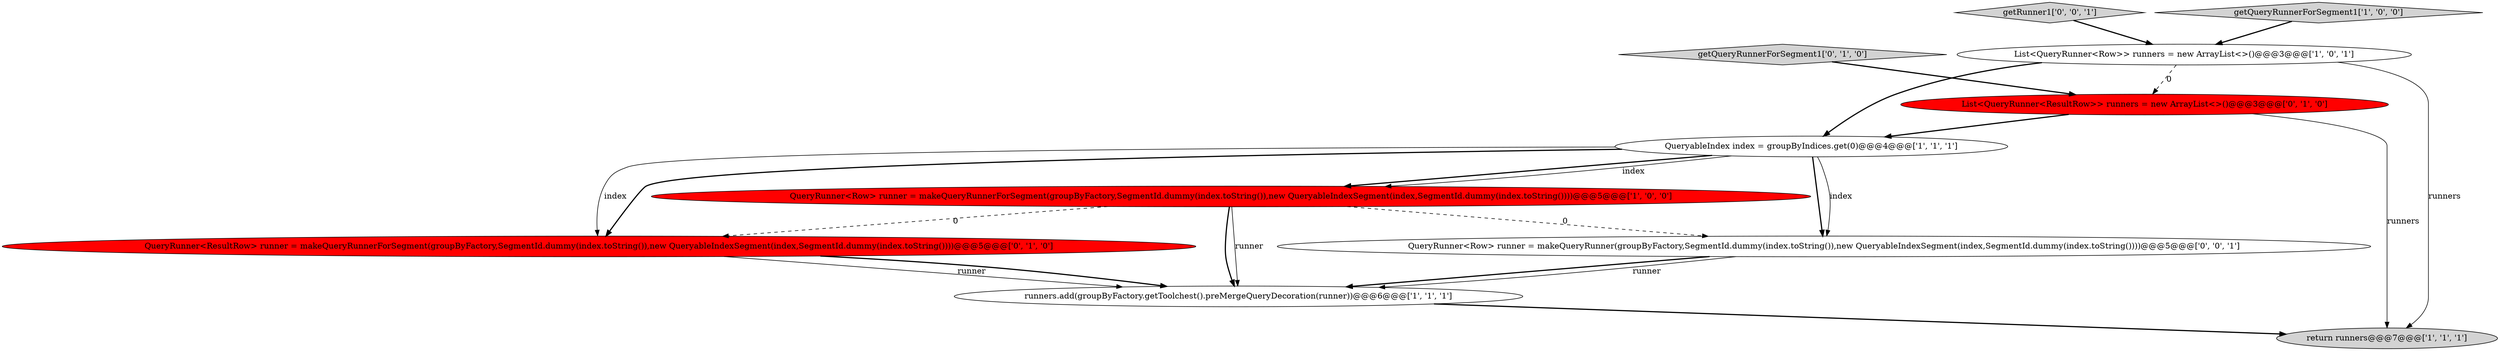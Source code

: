 digraph {
6 [style = filled, label = "QueryRunner<ResultRow> runner = makeQueryRunnerForSegment(groupByFactory,SegmentId.dummy(index.toString()),new QueryableIndexSegment(index,SegmentId.dummy(index.toString())))@@@5@@@['0', '1', '0']", fillcolor = red, shape = ellipse image = "AAA1AAABBB2BBB"];
8 [style = filled, label = "List<QueryRunner<ResultRow>> runners = new ArrayList<>()@@@3@@@['0', '1', '0']", fillcolor = red, shape = ellipse image = "AAA1AAABBB2BBB"];
4 [style = filled, label = "List<QueryRunner<Row>> runners = new ArrayList<>()@@@3@@@['1', '0', '1']", fillcolor = white, shape = ellipse image = "AAA0AAABBB1BBB"];
5 [style = filled, label = "QueryRunner<Row> runner = makeQueryRunnerForSegment(groupByFactory,SegmentId.dummy(index.toString()),new QueryableIndexSegment(index,SegmentId.dummy(index.toString())))@@@5@@@['1', '0', '0']", fillcolor = red, shape = ellipse image = "AAA1AAABBB1BBB"];
7 [style = filled, label = "getQueryRunnerForSegment1['0', '1', '0']", fillcolor = lightgray, shape = diamond image = "AAA0AAABBB2BBB"];
10 [style = filled, label = "getRunner1['0', '0', '1']", fillcolor = lightgray, shape = diamond image = "AAA0AAABBB3BBB"];
0 [style = filled, label = "getQueryRunnerForSegment1['1', '0', '0']", fillcolor = lightgray, shape = diamond image = "AAA0AAABBB1BBB"];
3 [style = filled, label = "return runners@@@7@@@['1', '1', '1']", fillcolor = lightgray, shape = ellipse image = "AAA0AAABBB1BBB"];
1 [style = filled, label = "QueryableIndex index = groupByIndices.get(0)@@@4@@@['1', '1', '1']", fillcolor = white, shape = ellipse image = "AAA0AAABBB1BBB"];
9 [style = filled, label = "QueryRunner<Row> runner = makeQueryRunner(groupByFactory,SegmentId.dummy(index.toString()),new QueryableIndexSegment(index,SegmentId.dummy(index.toString())))@@@5@@@['0', '0', '1']", fillcolor = white, shape = ellipse image = "AAA0AAABBB3BBB"];
2 [style = filled, label = "runners.add(groupByFactory.getToolchest().preMergeQueryDecoration(runner))@@@6@@@['1', '1', '1']", fillcolor = white, shape = ellipse image = "AAA0AAABBB1BBB"];
1->5 [style = bold, label=""];
1->6 [style = solid, label="index"];
9->2 [style = bold, label=""];
9->2 [style = solid, label="runner"];
2->3 [style = bold, label=""];
6->2 [style = solid, label="runner"];
5->9 [style = dashed, label="0"];
7->8 [style = bold, label=""];
1->9 [style = bold, label=""];
6->2 [style = bold, label=""];
8->1 [style = bold, label=""];
1->9 [style = solid, label="index"];
5->2 [style = bold, label=""];
1->6 [style = bold, label=""];
5->6 [style = dashed, label="0"];
0->4 [style = bold, label=""];
4->8 [style = dashed, label="0"];
10->4 [style = bold, label=""];
5->2 [style = solid, label="runner"];
4->1 [style = bold, label=""];
1->5 [style = solid, label="index"];
8->3 [style = solid, label="runners"];
4->3 [style = solid, label="runners"];
}
